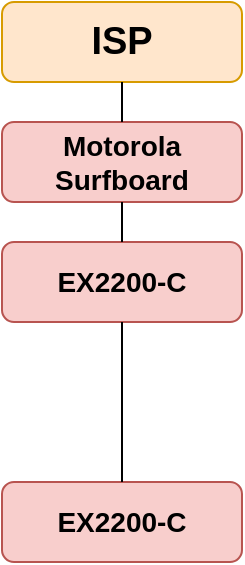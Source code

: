 <mxfile version="23.1.1" type="github">
  <diagram name="Page-1" id="8hF1P3pcuAdmBvT3YiMz">
    <mxGraphModel dx="1117" dy="1139" grid="1" gridSize="10" guides="1" tooltips="1" connect="1" arrows="1" fold="1" page="1" pageScale="1" pageWidth="1100" pageHeight="850" math="0" shadow="0">
      <root>
        <mxCell id="0" />
        <mxCell id="1" parent="0" />
        <mxCell id="D1WFwfQ61FXhX2AvVL3L-2" value="&lt;b&gt;&lt;font style=&quot;font-size: 19px;&quot;&gt;ISP&lt;/font&gt;&lt;/b&gt;" style="rounded=1;whiteSpace=wrap;html=1;fillColor=#ffe6cc;strokeColor=#d79b00;" vertex="1" parent="1">
          <mxGeometry x="40" y="40" width="120" height="40" as="geometry" />
        </mxCell>
        <mxCell id="D1WFwfQ61FXhX2AvVL3L-3" value="&lt;b&gt;&lt;font style=&quot;font-size: 14px;&quot;&gt;Motorola Surfboard&lt;/font&gt;&lt;/b&gt;" style="rounded=1;whiteSpace=wrap;html=1;fillColor=#f8cecc;strokeColor=#b85450;" vertex="1" parent="1">
          <mxGeometry x="40" y="100" width="120" height="40" as="geometry" />
        </mxCell>
        <mxCell id="D1WFwfQ61FXhX2AvVL3L-4" value="&lt;span style=&quot;font-size: 14px;&quot;&gt;&lt;b&gt;EX2200-C&lt;/b&gt;&lt;/span&gt;" style="rounded=1;whiteSpace=wrap;html=1;fillColor=#f8cecc;strokeColor=#b85450;" vertex="1" parent="1">
          <mxGeometry x="40" y="160" width="120" height="40" as="geometry" />
        </mxCell>
        <mxCell id="D1WFwfQ61FXhX2AvVL3L-5" value="&lt;span style=&quot;font-size: 14px;&quot;&gt;&lt;b&gt;EX2200-C&lt;/b&gt;&lt;/span&gt;" style="rounded=1;whiteSpace=wrap;html=1;fillColor=#f8cecc;strokeColor=#b85450;" vertex="1" parent="1">
          <mxGeometry x="40" y="280" width="120" height="40" as="geometry" />
        </mxCell>
        <mxCell id="D1WFwfQ61FXhX2AvVL3L-6" value="" style="endArrow=none;html=1;rounded=0;entryX=0.5;entryY=1;entryDx=0;entryDy=0;exitX=0.5;exitY=0;exitDx=0;exitDy=0;" edge="1" parent="1" source="D1WFwfQ61FXhX2AvVL3L-5" target="D1WFwfQ61FXhX2AvVL3L-4">
          <mxGeometry width="50" height="50" relative="1" as="geometry">
            <mxPoint x="400" y="420" as="sourcePoint" />
            <mxPoint x="450" y="370" as="targetPoint" />
          </mxGeometry>
        </mxCell>
        <mxCell id="D1WFwfQ61FXhX2AvVL3L-7" value="" style="endArrow=none;html=1;rounded=0;entryX=0.5;entryY=1;entryDx=0;entryDy=0;" edge="1" parent="1" source="D1WFwfQ61FXhX2AvVL3L-4" target="D1WFwfQ61FXhX2AvVL3L-3">
          <mxGeometry width="50" height="50" relative="1" as="geometry">
            <mxPoint x="400" y="420" as="sourcePoint" />
            <mxPoint x="450" y="370" as="targetPoint" />
          </mxGeometry>
        </mxCell>
        <mxCell id="D1WFwfQ61FXhX2AvVL3L-8" value="" style="endArrow=none;html=1;rounded=0;entryX=0.5;entryY=1;entryDx=0;entryDy=0;exitX=0.5;exitY=0;exitDx=0;exitDy=0;" edge="1" parent="1" source="D1WFwfQ61FXhX2AvVL3L-3" target="D1WFwfQ61FXhX2AvVL3L-2">
          <mxGeometry width="50" height="50" relative="1" as="geometry">
            <mxPoint x="400" y="210" as="sourcePoint" />
            <mxPoint x="450" y="160" as="targetPoint" />
          </mxGeometry>
        </mxCell>
      </root>
    </mxGraphModel>
  </diagram>
</mxfile>
